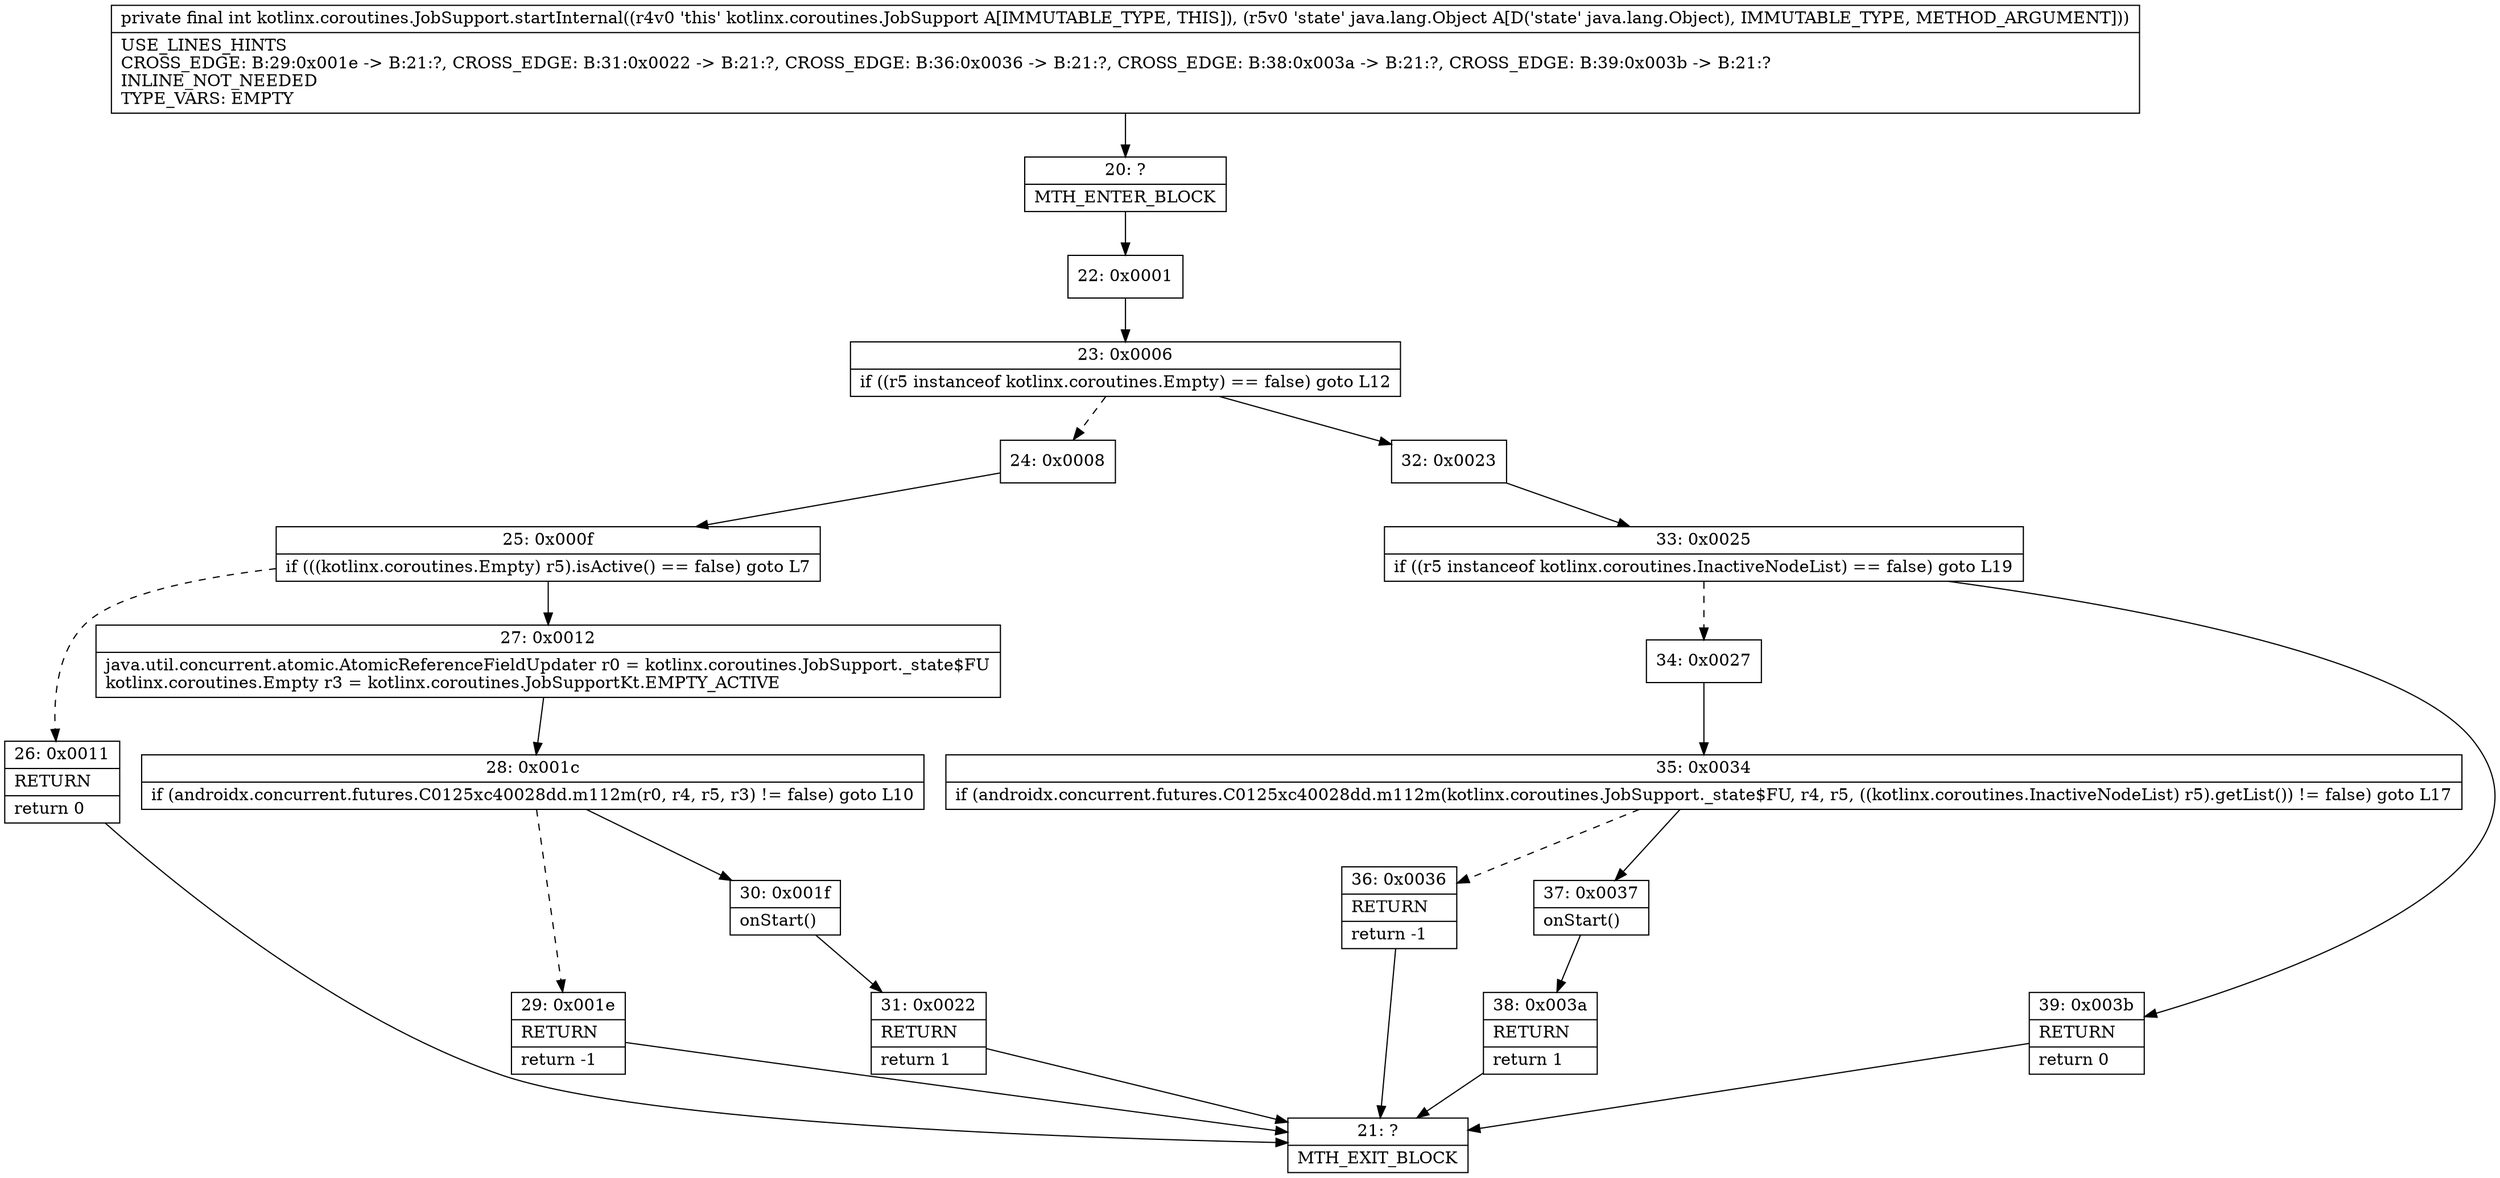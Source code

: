 digraph "CFG forkotlinx.coroutines.JobSupport.startInternal(Ljava\/lang\/Object;)I" {
Node_20 [shape=record,label="{20\:\ ?|MTH_ENTER_BLOCK\l}"];
Node_22 [shape=record,label="{22\:\ 0x0001}"];
Node_23 [shape=record,label="{23\:\ 0x0006|if ((r5 instanceof kotlinx.coroutines.Empty) == false) goto L12\l}"];
Node_24 [shape=record,label="{24\:\ 0x0008}"];
Node_25 [shape=record,label="{25\:\ 0x000f|if (((kotlinx.coroutines.Empty) r5).isActive() == false) goto L7\l}"];
Node_26 [shape=record,label="{26\:\ 0x0011|RETURN\l|return 0\l}"];
Node_21 [shape=record,label="{21\:\ ?|MTH_EXIT_BLOCK\l}"];
Node_27 [shape=record,label="{27\:\ 0x0012|java.util.concurrent.atomic.AtomicReferenceFieldUpdater r0 = kotlinx.coroutines.JobSupport._state$FU\lkotlinx.coroutines.Empty r3 = kotlinx.coroutines.JobSupportKt.EMPTY_ACTIVE\l}"];
Node_28 [shape=record,label="{28\:\ 0x001c|if (androidx.concurrent.futures.C0125xc40028dd.m112m(r0, r4, r5, r3) != false) goto L10\l}"];
Node_29 [shape=record,label="{29\:\ 0x001e|RETURN\l|return \-1\l}"];
Node_30 [shape=record,label="{30\:\ 0x001f|onStart()\l}"];
Node_31 [shape=record,label="{31\:\ 0x0022|RETURN\l|return 1\l}"];
Node_32 [shape=record,label="{32\:\ 0x0023}"];
Node_33 [shape=record,label="{33\:\ 0x0025|if ((r5 instanceof kotlinx.coroutines.InactiveNodeList) == false) goto L19\l}"];
Node_34 [shape=record,label="{34\:\ 0x0027}"];
Node_35 [shape=record,label="{35\:\ 0x0034|if (androidx.concurrent.futures.C0125xc40028dd.m112m(kotlinx.coroutines.JobSupport._state$FU, r4, r5, ((kotlinx.coroutines.InactiveNodeList) r5).getList()) != false) goto L17\l}"];
Node_36 [shape=record,label="{36\:\ 0x0036|RETURN\l|return \-1\l}"];
Node_37 [shape=record,label="{37\:\ 0x0037|onStart()\l}"];
Node_38 [shape=record,label="{38\:\ 0x003a|RETURN\l|return 1\l}"];
Node_39 [shape=record,label="{39\:\ 0x003b|RETURN\l|return 0\l}"];
MethodNode[shape=record,label="{private final int kotlinx.coroutines.JobSupport.startInternal((r4v0 'this' kotlinx.coroutines.JobSupport A[IMMUTABLE_TYPE, THIS]), (r5v0 'state' java.lang.Object A[D('state' java.lang.Object), IMMUTABLE_TYPE, METHOD_ARGUMENT]))  | USE_LINES_HINTS\lCROSS_EDGE: B:29:0x001e \-\> B:21:?, CROSS_EDGE: B:31:0x0022 \-\> B:21:?, CROSS_EDGE: B:36:0x0036 \-\> B:21:?, CROSS_EDGE: B:38:0x003a \-\> B:21:?, CROSS_EDGE: B:39:0x003b \-\> B:21:?\lINLINE_NOT_NEEDED\lTYPE_VARS: EMPTY\l}"];
MethodNode -> Node_20;Node_20 -> Node_22;
Node_22 -> Node_23;
Node_23 -> Node_24[style=dashed];
Node_23 -> Node_32;
Node_24 -> Node_25;
Node_25 -> Node_26[style=dashed];
Node_25 -> Node_27;
Node_26 -> Node_21;
Node_27 -> Node_28;
Node_28 -> Node_29[style=dashed];
Node_28 -> Node_30;
Node_29 -> Node_21;
Node_30 -> Node_31;
Node_31 -> Node_21;
Node_32 -> Node_33;
Node_33 -> Node_34[style=dashed];
Node_33 -> Node_39;
Node_34 -> Node_35;
Node_35 -> Node_36[style=dashed];
Node_35 -> Node_37;
Node_36 -> Node_21;
Node_37 -> Node_38;
Node_38 -> Node_21;
Node_39 -> Node_21;
}

